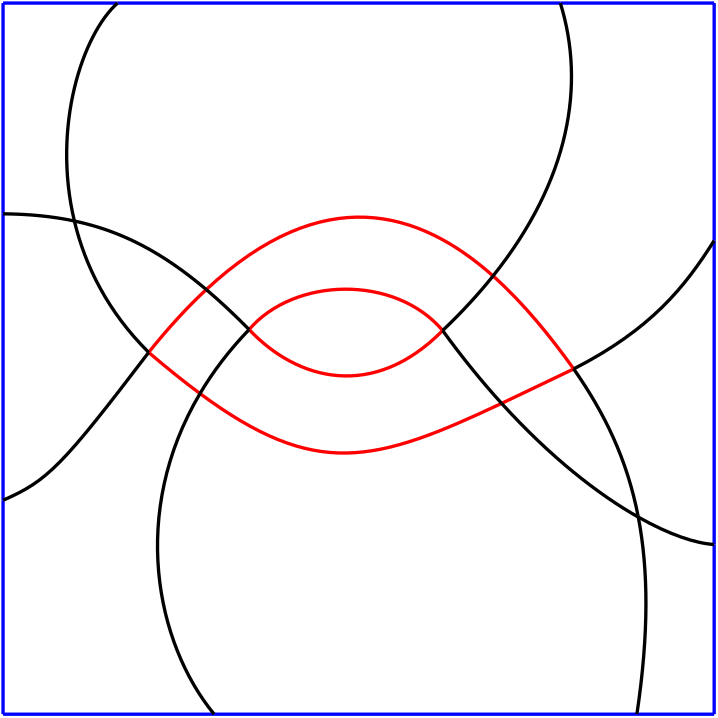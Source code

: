 <?xml version="1.0" encoding="UTF-8"?>
<ipe version="70005" creator="HGeometry"><ipestyle name="basic">
<color name="red" value="1 0 0"/>
<color name="green" value="0 1 0"/>
<color name="blue" value="0 0 1"/>
<color name="yellow" value="1 1 0"/>
<color name="orange" value="1 0.647 0"/>
<color name="gold" value="1 0.843 0"/>
<color name="purple" value="0.627 0.125 0.941"/>
<color name="gray" value="0.745 0.745 0.745"/>
<color name="brown" value="0.647 0.165 0.165"/>
<color name="navy" value="0 0 0.502"/>
<color name="pink" value="1 0.753 0.796"/>
<color name="seagreen" value="0.18 0.545 0.341"/>
<color name="turquoise" value="0.251 0.878 0.816"/>
<color name="violet" value="0.933 0.51 0.933"/>
<color name="darkblue" value="0 0 0.545"/>
<color name="darkcyan" value="0 0.545 0.545"/>
<color name="darkgray" value="0.663 0.663 0.663"/>
<color name="darkgreen" value="0 0.392 0"/>
<color name="darkmagenta" value="0.545 0 0.545"/>
<color name="darkorange" value="1 0.549 0"/>
<color name="darkred" value="0.545 0 0"/>
<color name="lightblue" value="0.678 0.847 0.902"/>
<color name="lightcyan" value="0.878 1 1"/>
<color name="lightgray" value="0.827 0.827 0.827"/>
<color name="lightgreen" value="0.565 0.933 0.565"/>
<color name="lightyellow" value="1 1 0.878"/>
<dashstyle name="dashed" value="[4] 0"/>
<dashstyle name="dotted" value="[1 3] 0"/>
<dashstyle name="dash dotted" value="[4 2 1 2] 0"/>
<dashstyle name="dash dot dotted" value="[4 2 1 2 1 2] 0"/>
<pen name="heavier" value="0.8"/>
<pen name="fat" value="1.2"/>
<pen name="ultrafat" value="2"/>
<textsize name="large" value="\large"/>
<textsize name="Large" value="\Large"/>
<textsize name="LARGE" value="\LARGE"/>
<textsize name="huge" value="\huge"/>
<textsize name="Huge" value="\Huge"/>
<textsize name="small" value="\small"/>
<textsize name="footnote" value="\footnotesize"/>
<textsize name="tiny" value="\tiny"/>
<symbolsize name="small" value="2"/>
<symbolsize name="tiny" value="1.1"/>
<symbolsize name="large" value="5"/>
<arrowsize name="small" value="5"/>
<arrowsize name="tiny" value="3"/>
<arrowsize name="large" value="10"/>
<gridsize name="4 pts" value="4"/>
<gridsize name="8 pts (~3 mm)" value="8"/>
<gridsize name="16 pts (~6 mm)" value="16"/>
<gridsize name="32 pts (~12 mm)" value="32"/>
<gridsize name="10 pts (~3.5 mm)" value="10"/>
<gridsize name="20 pts (~7 mm)" value="20"/>
<gridsize name="14 pts (~5 mm)" value="14"/>
<gridsize name="28 pts (~10 mm)" value="28"/>
<gridsize name="56 pts (~20 mm)" value="56"/>
<anglesize name="90 deg" value="90"/>
<anglesize name="60 deg" value="60"/>
<anglesize name="45 deg" value="45"/>
<anglesize name="30 deg" value="30"/>
<anglesize name="22.5 deg" value="22.5"/>
<symbol name="mark/circle(sx)" transformations="translations">
<path fill="sym-stroke">
0.6 0 0 0.6 0 0 e 0.4 0 0 0.4 0 0 e
</path></symbol>
<symbol name="mark/disk(sx)" transformations="translations">
<path fill="sym-stroke">
0.6 0 0 0.6 0 0 e
</path></symbol>
<symbol name="mark/fdisk(sfx)" transformations="translations">
<group><path fill="sym-fill">
0.5 0 0 0.5 0 0 e
</path><path fill="sym-stroke" fillrule="eofill">
0.6 0 0 0.6 0 0 e 0.4 0 0 0.4 0 0 e
</path></group></symbol>
<symbol name="mark/box(sx)" transformations="translations">
<path fill="sym-stroke" fillrule="eofill">
-0.6 -0.6 m 0.6 -0.6 l 0.6 0.6 l -0.6 0.6 l h
-0.4 -0.4 m 0.4 -0.4 l 0.4 0.4 l -0.4 0.4 l h</path></symbol>
<symbol name="mark/square(sx)" transformations="translations">
<path fill="sym-stroke">
-0.6 -0.6 m 0.6 -0.6 l 0.6 0.6 l -0.6 0.6 l h</path></symbol>
<symbol name="mark/fsquare(sfx)" transformations="translations">
<group><path fill="sym-fill">
-0.5 -0.5 m 0.5 -0.5 l 0.5 0.5 l -0.5 0.5 l h</path>
<path fill="sym-stroke" fillrule="eofill">
-0.6 -0.6 m 0.6 -0.6 l 0.6 0.6 l -0.6 0.6 l h
-0.4 -0.4 m 0.4 -0.4 l 0.4 0.4 l -0.4 0.4 l h</path></group></symbol>
<symbol name="mark/cross(sx)" transformations="translations">
<group><path fill="sym-stroke">
-0.43 -0.57 m 0.57 0.43 l 0.43 0.57 l -0.57 -0.43 l h</path>
<path fill="sym-stroke">
-0.43 0.57 m 0.57 -0.43 l 0.43 -0.57 l -0.57 0.43 l h</path>
</group></symbol>
<symbol name="arrow/arc(spx)">
<path pen="sym-pen" stroke="sym-stroke" fill="sym-stroke">
0 0 m -1.0 0.333 l -1.0 -0.333 l h</path></symbol>
<symbol name="arrow/farc(spx)">
<path pen="sym-pen" stroke="sym-stroke" fill="white">
0 0 m -1.0 0.333 l -1.0 -0.333 l h</path></symbol>
<symbol name="arrow/ptarc(spx)">
<path pen="sym-pen" stroke="sym-stroke" fill="sym-stroke">
0 0 m -1.0 0.333 l -0.8 0 l -1.0 -0.333 l h</path></symbol>
<symbol name="arrow/fptarc(spx)">
<path pen="sym-pen" stroke="sym-stroke" fill="white">
0 0 m -1.0 0.333 l -0.8 0 l -1.0 -0.333 l h</path></symbol>
<symbol name="arrow/fnormal(spx)">
<path pen="sym-pen" stroke="sym-stroke" fill="white">
0 0 m -1.0 0.333 l -1.0 -0.333 l h</path></symbol>
<symbol name="arrow/pointed(spx)">
<path pen="sym-pen" stroke="sym-stroke" fill="sym-stroke">
0 0 m -1.0 0.333 l -0.8 0 l -1.0 -0.333 l h</path></symbol>
<symbol name="arrow/fpointed(spx)">
<path pen="sym-pen" stroke="sym-stroke" fill="white">
0 0 m -1.0 0.333 l -0.8 0 l -1.0 -0.333 l h</path></symbol>
<symbol name="arrow/linear(spx)">
<path pen="sym-pen" stroke="sym-stroke">
-1.0 0.333 m 0 0 l -1.0 -0.333 l</path></symbol>
<symbol name="arrow/fdouble(spx)">
<path pen="sym-pen" stroke="sym-stroke" fill="white">
0 0 m -1.0 0.333 l -1.0 -0.333 l h
-1 0 m -2.0 0.333 l -2.0 -0.333 l h
</path></symbol>
<symbol name="arrow/double(spx)">
<path pen="sym-pen" stroke="sym-stroke" fill="sym-stroke">
0 0 m -1.0 0.333 l -1.0 -0.333 l h
-1 0 m -2.0 0.333 l -2.0 -0.333 l h
</path></symbol>
<tiling name="falling" angle="-60" width="1" step="4"/>
<tiling name="rising" angle="30" width="1" step="4"/>
<textstyle name="center" begin="\begin{center}" end="\end{center}"/>
<textstyle name="itemize" begin="\begin{itemize}" end="\end{itemize}"/>
<textstyle name="item" begin="\begin{itemize}\item{}" end="\end{itemize}"/>
</ipestyle><page><layer name="alpha"/><view layers="alpha" active="alpha"/><path layer="alpha" stroke="blue" pen="fat">-128.000000000000 128.000000000000 m
-128.000000000000 102.710937500000 -128.000000000000 77.421875000000 -128.000000000000 52.126900000000 c
</path><path layer="alpha" stroke="blue" pen="fat">-128.000000000000 52.126900000000 m
-128.000000000000 17.763020833333 -128.000000000000 -16.606770833334 -128.000000000000 -50.979600000000 c
</path><path layer="alpha" stroke="blue" pen="fat">-128.000000000000 -50.979600000000 m
-128.000000000000 -76.651041666667 -128.000000000000 -102.325520833334 -128.000000000000 -128.000000000000 c
</path><path layer="alpha" stroke="blue" pen="fat">-128.000000000000 -128.000000000000 m
-102.674479166667 -128.000000000000 -77.348958333334 -128.000000000000 -52.027300000000 -128.000000000000 c
</path><path layer="alpha" stroke="blue" pen="fat">-52.027300000000 -128.000000000000 m
-1.289062500000 -128.000000000000 49.445312500000 -128.000000000000 100.184000000000 -128.000000000000 c
</path><path layer="alpha" stroke="blue" pen="fat">100.184000000000 -128.000000000000 m
109.453125000000 -128.000000000000 118.726562500000 -128.000000000000 128.000000000000 -128.000000000000 c
</path><path layer="alpha" stroke="blue" pen="fat">128.000000000000 -128.000000000000 m
128.000000000000 -107.638020833334 128.000000000000 -87.276041666667 128.000000000000 -66.916500000000 c
</path><path layer="alpha" stroke="blue" pen="fat">128.000000000000 -66.916500000000 m
128.000000000000 -30.440104166667 128.000000000000 6.033854166666 128.000000000000 42.504500000000 c
</path><path layer="alpha" stroke="blue" pen="fat">128.000000000000 42.504500000000 m
128.000000000000 71.005208333333 128.000000000000 99.502604166666 128.000000000000 128.000000000000 c
</path><path layer="alpha" stroke="blue" pen="fat">128.000000000000 128.000000000000 m
109.539062500000 128.000000000000 91.078125000000 128.000000000000 72.618200000000 128.000000000000 c
</path><path layer="alpha" stroke="blue" pen="fat">72.618200000000 128.000000000000 m
19.481770833333 128.000000000000 -33.653645833334 128.000000000000 -86.784100000000 128.000000000000 c
</path><path layer="alpha" stroke="blue" pen="fat">-86.784100000000 128.000000000000 m
-100.526041666667 128.000000000000 -114.263020833334 128.000000000000 -128.000000000000 128.000000000000 c
</path><path stroke="red" pen="fat">-75.580000000000 2.239820000000 m
-68.471015480042 11.134019224853 -61.560550838403 18.622814261839 -54.844169485001 24.857350709531 c
</path><path stroke="red" pen="fat">-54.844169485001 24.857350709531 m
-12.630299959075 64.041941897266 21.750139293008 53.460686955027 48.392804559621 29.756361780981 c
</path><path stroke="red" pen="fat">48.392804559621 29.756361780981 m
59.385268790758 19.976514528397 69.060768725585 7.961940428161 77.425800000000 -3.712350000000 c
</path><path stroke="red" pen="fat">-75.580000000000 2.239820000000 m
-68.954199371338 -3.425234806519 -62.835361966816 -8.348034521910 -57.103861089263 -12.582789071464 c
</path><path stroke="red" pen="fat">-57.103861089263 -12.582789071464 m
-15.464610392648 -43.349662386642 5.632891910167 -37.724367544602 51.475207589368 -16.115034427554 c
</path><path stroke="red" pen="fat">51.475207589368 -16.115034427554 m
59.323037049799 -12.415935705593 67.897986981811 -8.247224894715 77.425800000000 -3.712350000000 c
</path><path stroke="black" pen="fat">77.425800000000 -3.712350000000 m
105.436000000000 10.642900000000 117.461000000000 25.803400000000 128.000000000000 42.504500000000 c
</path><path stroke="black" pen="fat">77.425800000000 -3.712350000000 m
88.428429010009 -19.482739523316 96.655296793934 -36.059685841745 100.684106946332 -57.058546083507 c
</path><path stroke="black" pen="fat">100.684106946332 -57.058546083507 m
104.345647322451 -76.144957635795 104.536039428710 -98.888580554200 100.184000000000 -128.000000000000 c
</path><path stroke="black" pen="fat">-75.580000000000 2.239820000000 m
-90.171286499024 16.718158582763 -98.440949114729 33.242868111396 -102.324208529272 49.534609874951 c
</path><path stroke="black" pen="fat">-102.324208529272 49.534609874951 m
-110.463594797973 83.682003316552 -99.346024920655 116.816936035156 -86.784100000000 128.000000000000 c
</path><path stroke="black" pen="fat">-75.580000000000 2.239820000000 m
-106.776000000000 -38.725100000000 -112.018000000000 -44.047100000000 -128.000000000000 -50.979600000000 c
</path><path stroke="red" pen="fat">-39.422700000000 10.461700000000 m
-23.316800000000 29.368600000000 13.096500000000 30.419000000000 30.252800000000 10.111600000000 c
</path><path stroke="red" pen="fat">-39.422700000000 10.461700000000 m
-21.916300000000 -8.095080000000 5.393680000000 -15.097600000000 30.252800000000 10.111600000000 c
</path><path stroke="black" pen="fat">30.252800000000 10.111600000000 m
37.121127276611 16.644881475830 43.152323957002 23.204882862067 48.392804559621 29.756361780981 c
</path><path stroke="black" pen="fat">48.392804559621 29.756361780981 m
76.022883205918 64.297363477363 81.741151293945 98.659213555908 72.618200000000 128.000000000000 c
</path><path stroke="black" pen="fat">-39.422700000000 10.461700000000 m
-44.750362744141 15.852054187011 -49.853617989659 20.636503320727 -54.844169485001 24.857350709531 c
</path><path stroke="black" pen="fat">-54.844169485001 24.857350709531 m
-70.534891399107 38.127485315409 -85.156561667900 45.874787345131 -102.324208529272 49.534609874951 c
</path><path stroke="black" pen="fat">-102.324208529272 49.534609874951 m
-110.223800978699 51.218398550464 -118.666331408692 52.036276580810 -128.000000000000 52.126900000000 c
</path><path stroke="black" pen="fat">30.252800000000 10.111600000000 m
37.306099377441 0.365194375610 44.429870459355 -8.359579474417 51.475207589368 -16.115034427554 c
</path><path stroke="black" pen="fat">51.475207589368 -16.115034427554 m
69.146262627517 -35.568855160698 86.328766046925 -48.934492055171 100.684106946332 -57.058546083507 c
</path><path stroke="black" pen="fat">100.684106946332 -57.058546083507 m
111.871189929734 -63.389267238835 121.342110473632 -66.540907489014 128.000000000000 -66.916500000000 c
</path><path stroke="black" pen="fat">-39.422700000000 10.461700000000 m
-46.589068432618 3.023868350219 -52.433765542768 -4.708604934732 -57.103861089263 -12.582789071464 c
</path><path stroke="black" pen="fat">-57.103861089263 -12.582789071464 m
-82.537746523407 -55.461724896258 -73.031752566529 -102.421801715088 -52.027300000000 -128.000000000000 c
</path></page></ipe>